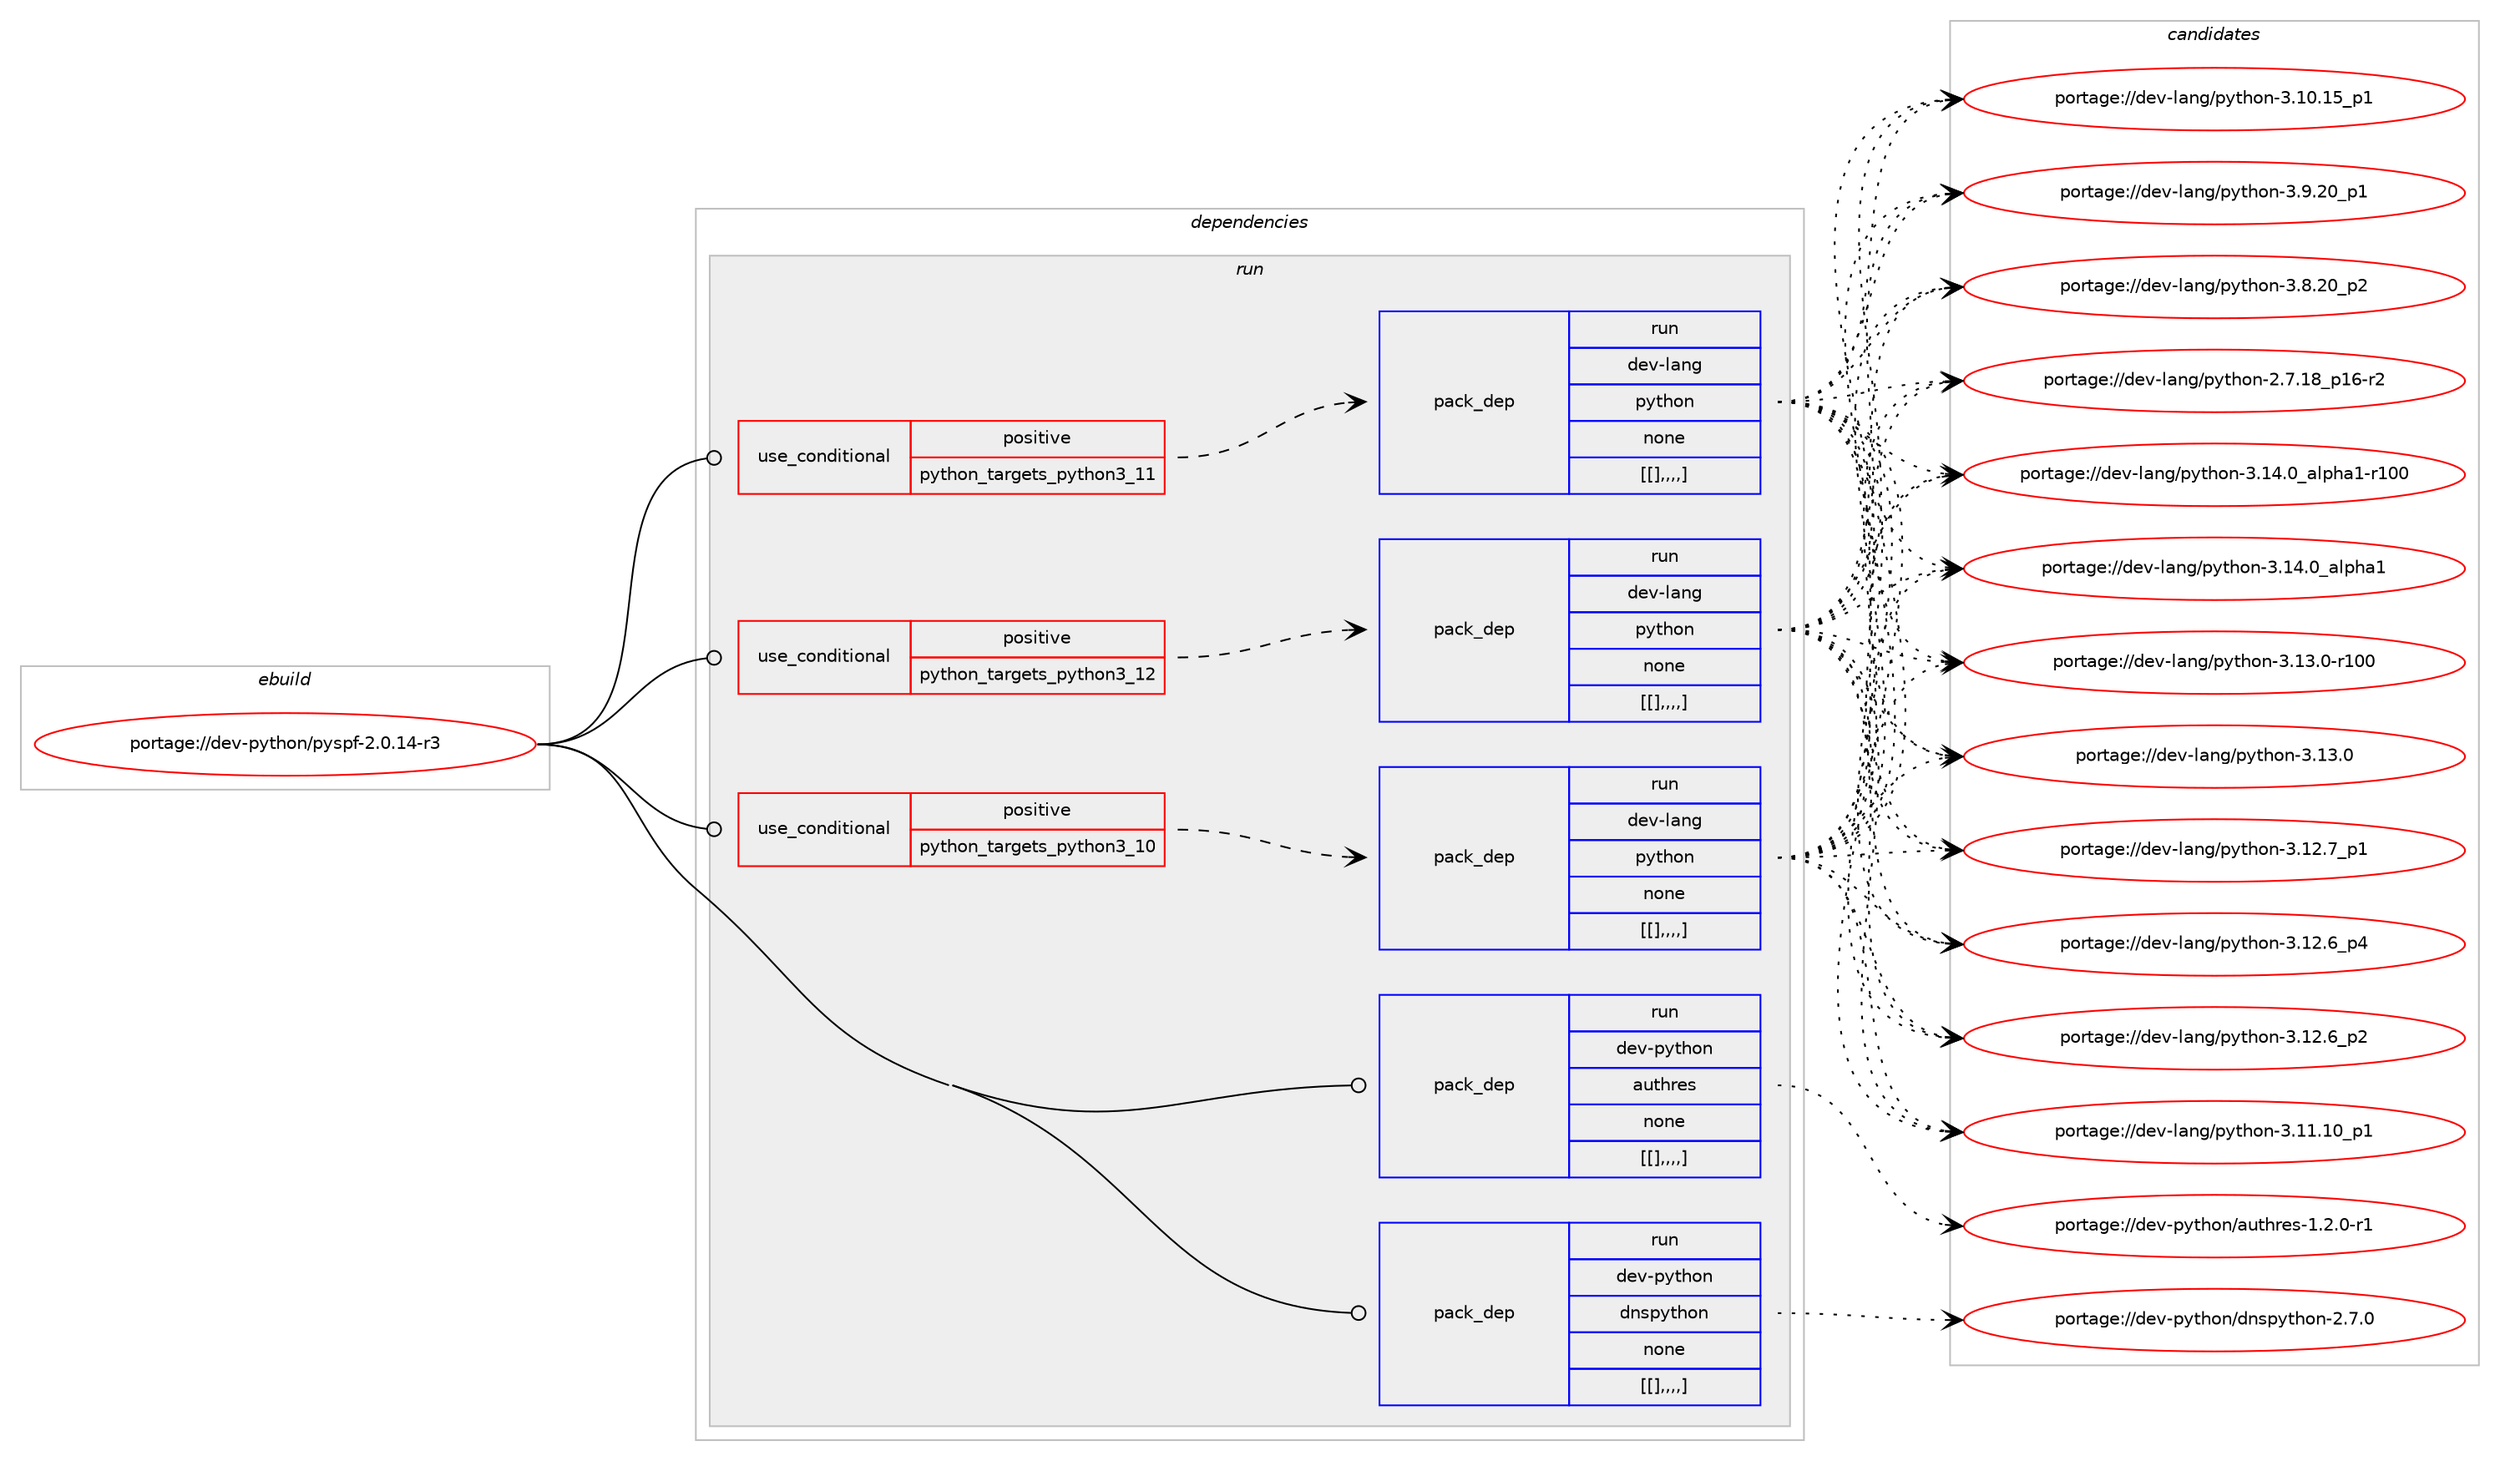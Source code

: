 digraph prolog {

# *************
# Graph options
# *************

newrank=true;
concentrate=true;
compound=true;
graph [rankdir=LR,fontname=Helvetica,fontsize=10,ranksep=1.5];#, ranksep=2.5, nodesep=0.2];
edge  [arrowhead=vee];
node  [fontname=Helvetica,fontsize=10];

# **********
# The ebuild
# **********

subgraph cluster_leftcol {
color=gray;
label=<<i>ebuild</i>>;
id [label="portage://dev-python/pyspf-2.0.14-r3", color=red, width=4, href="../dev-python/pyspf-2.0.14-r3.svg"];
}

# ****************
# The dependencies
# ****************

subgraph cluster_midcol {
color=gray;
label=<<i>dependencies</i>>;
subgraph cluster_compile {
fillcolor="#eeeeee";
style=filled;
label=<<i>compile</i>>;
}
subgraph cluster_compileandrun {
fillcolor="#eeeeee";
style=filled;
label=<<i>compile and run</i>>;
}
subgraph cluster_run {
fillcolor="#eeeeee";
style=filled;
label=<<i>run</i>>;
subgraph cond40282 {
dependency164973 [label=<<TABLE BORDER="0" CELLBORDER="1" CELLSPACING="0" CELLPADDING="4"><TR><TD ROWSPAN="3" CELLPADDING="10">use_conditional</TD></TR><TR><TD>positive</TD></TR><TR><TD>python_targets_python3_10</TD></TR></TABLE>>, shape=none, color=red];
subgraph pack123430 {
dependency165175 [label=<<TABLE BORDER="0" CELLBORDER="1" CELLSPACING="0" CELLPADDING="4" WIDTH="220"><TR><TD ROWSPAN="6" CELLPADDING="30">pack_dep</TD></TR><TR><TD WIDTH="110">run</TD></TR><TR><TD>dev-lang</TD></TR><TR><TD>python</TD></TR><TR><TD>none</TD></TR><TR><TD>[[],,,,]</TD></TR></TABLE>>, shape=none, color=blue];
}
dependency164973:e -> dependency165175:w [weight=20,style="dashed",arrowhead="vee"];
}
id:e -> dependency164973:w [weight=20,style="solid",arrowhead="odot"];
subgraph cond40383 {
dependency165317 [label=<<TABLE BORDER="0" CELLBORDER="1" CELLSPACING="0" CELLPADDING="4"><TR><TD ROWSPAN="3" CELLPADDING="10">use_conditional</TD></TR><TR><TD>positive</TD></TR><TR><TD>python_targets_python3_11</TD></TR></TABLE>>, shape=none, color=red];
subgraph pack123580 {
dependency165357 [label=<<TABLE BORDER="0" CELLBORDER="1" CELLSPACING="0" CELLPADDING="4" WIDTH="220"><TR><TD ROWSPAN="6" CELLPADDING="30">pack_dep</TD></TR><TR><TD WIDTH="110">run</TD></TR><TR><TD>dev-lang</TD></TR><TR><TD>python</TD></TR><TR><TD>none</TD></TR><TR><TD>[[],,,,]</TD></TR></TABLE>>, shape=none, color=blue];
}
dependency165317:e -> dependency165357:w [weight=20,style="dashed",arrowhead="vee"];
}
id:e -> dependency165317:w [weight=20,style="solid",arrowhead="odot"];
subgraph cond40434 {
dependency165364 [label=<<TABLE BORDER="0" CELLBORDER="1" CELLSPACING="0" CELLPADDING="4"><TR><TD ROWSPAN="3" CELLPADDING="10">use_conditional</TD></TR><TR><TD>positive</TD></TR><TR><TD>python_targets_python3_12</TD></TR></TABLE>>, shape=none, color=red];
subgraph pack123603 {
dependency165428 [label=<<TABLE BORDER="0" CELLBORDER="1" CELLSPACING="0" CELLPADDING="4" WIDTH="220"><TR><TD ROWSPAN="6" CELLPADDING="30">pack_dep</TD></TR><TR><TD WIDTH="110">run</TD></TR><TR><TD>dev-lang</TD></TR><TR><TD>python</TD></TR><TR><TD>none</TD></TR><TR><TD>[[],,,,]</TD></TR></TABLE>>, shape=none, color=blue];
}
dependency165364:e -> dependency165428:w [weight=20,style="dashed",arrowhead="vee"];
}
id:e -> dependency165364:w [weight=20,style="solid",arrowhead="odot"];
subgraph pack123649 {
dependency165446 [label=<<TABLE BORDER="0" CELLBORDER="1" CELLSPACING="0" CELLPADDING="4" WIDTH="220"><TR><TD ROWSPAN="6" CELLPADDING="30">pack_dep</TD></TR><TR><TD WIDTH="110">run</TD></TR><TR><TD>dev-python</TD></TR><TR><TD>authres</TD></TR><TR><TD>none</TD></TR><TR><TD>[[],,,,]</TD></TR></TABLE>>, shape=none, color=blue];
}
id:e -> dependency165446:w [weight=20,style="solid",arrowhead="odot"];
subgraph pack123650 {
dependency165486 [label=<<TABLE BORDER="0" CELLBORDER="1" CELLSPACING="0" CELLPADDING="4" WIDTH="220"><TR><TD ROWSPAN="6" CELLPADDING="30">pack_dep</TD></TR><TR><TD WIDTH="110">run</TD></TR><TR><TD>dev-python</TD></TR><TR><TD>dnspython</TD></TR><TR><TD>none</TD></TR><TR><TD>[[],,,,]</TD></TR></TABLE>>, shape=none, color=blue];
}
id:e -> dependency165486:w [weight=20,style="solid",arrowhead="odot"];
}
}

# **************
# The candidates
# **************

subgraph cluster_choices {
rank=same;
color=gray;
label=<<i>candidates</i>>;

subgraph choice123426 {
color=black;
nodesep=1;
choice100101118451089711010347112121116104111110455146495246489597108112104974945114494848 [label="portage://dev-lang/python-3.14.0_alpha1-r100", color=red, width=4,href="../dev-lang/python-3.14.0_alpha1-r100.svg"];
choice1001011184510897110103471121211161041111104551464952464895971081121049749 [label="portage://dev-lang/python-3.14.0_alpha1", color=red, width=4,href="../dev-lang/python-3.14.0_alpha1.svg"];
choice1001011184510897110103471121211161041111104551464951464845114494848 [label="portage://dev-lang/python-3.13.0-r100", color=red, width=4,href="../dev-lang/python-3.13.0-r100.svg"];
choice10010111845108971101034711212111610411111045514649514648 [label="portage://dev-lang/python-3.13.0", color=red, width=4,href="../dev-lang/python-3.13.0.svg"];
choice100101118451089711010347112121116104111110455146495046559511249 [label="portage://dev-lang/python-3.12.7_p1", color=red, width=4,href="../dev-lang/python-3.12.7_p1.svg"];
choice100101118451089711010347112121116104111110455146495046549511252 [label="portage://dev-lang/python-3.12.6_p4", color=red, width=4,href="../dev-lang/python-3.12.6_p4.svg"];
choice100101118451089711010347112121116104111110455146495046549511250 [label="portage://dev-lang/python-3.12.6_p2", color=red, width=4,href="../dev-lang/python-3.12.6_p2.svg"];
choice10010111845108971101034711212111610411111045514649494649489511249 [label="portage://dev-lang/python-3.11.10_p1", color=red, width=4,href="../dev-lang/python-3.11.10_p1.svg"];
choice10010111845108971101034711212111610411111045514649484649539511249 [label="portage://dev-lang/python-3.10.15_p1", color=red, width=4,href="../dev-lang/python-3.10.15_p1.svg"];
choice100101118451089711010347112121116104111110455146574650489511249 [label="portage://dev-lang/python-3.9.20_p1", color=red, width=4,href="../dev-lang/python-3.9.20_p1.svg"];
choice100101118451089711010347112121116104111110455146564650489511250 [label="portage://dev-lang/python-3.8.20_p2", color=red, width=4,href="../dev-lang/python-3.8.20_p2.svg"];
choice100101118451089711010347112121116104111110455046554649569511249544511450 [label="portage://dev-lang/python-2.7.18_p16-r2", color=red, width=4,href="../dev-lang/python-2.7.18_p16-r2.svg"];
dependency165175:e -> choice100101118451089711010347112121116104111110455146495246489597108112104974945114494848:w [style=dotted,weight="100"];
dependency165175:e -> choice1001011184510897110103471121211161041111104551464952464895971081121049749:w [style=dotted,weight="100"];
dependency165175:e -> choice1001011184510897110103471121211161041111104551464951464845114494848:w [style=dotted,weight="100"];
dependency165175:e -> choice10010111845108971101034711212111610411111045514649514648:w [style=dotted,weight="100"];
dependency165175:e -> choice100101118451089711010347112121116104111110455146495046559511249:w [style=dotted,weight="100"];
dependency165175:e -> choice100101118451089711010347112121116104111110455146495046549511252:w [style=dotted,weight="100"];
dependency165175:e -> choice100101118451089711010347112121116104111110455146495046549511250:w [style=dotted,weight="100"];
dependency165175:e -> choice10010111845108971101034711212111610411111045514649494649489511249:w [style=dotted,weight="100"];
dependency165175:e -> choice10010111845108971101034711212111610411111045514649484649539511249:w [style=dotted,weight="100"];
dependency165175:e -> choice100101118451089711010347112121116104111110455146574650489511249:w [style=dotted,weight="100"];
dependency165175:e -> choice100101118451089711010347112121116104111110455146564650489511250:w [style=dotted,weight="100"];
dependency165175:e -> choice100101118451089711010347112121116104111110455046554649569511249544511450:w [style=dotted,weight="100"];
}
subgraph choice123440 {
color=black;
nodesep=1;
choice100101118451089711010347112121116104111110455146495246489597108112104974945114494848 [label="portage://dev-lang/python-3.14.0_alpha1-r100", color=red, width=4,href="../dev-lang/python-3.14.0_alpha1-r100.svg"];
choice1001011184510897110103471121211161041111104551464952464895971081121049749 [label="portage://dev-lang/python-3.14.0_alpha1", color=red, width=4,href="../dev-lang/python-3.14.0_alpha1.svg"];
choice1001011184510897110103471121211161041111104551464951464845114494848 [label="portage://dev-lang/python-3.13.0-r100", color=red, width=4,href="../dev-lang/python-3.13.0-r100.svg"];
choice10010111845108971101034711212111610411111045514649514648 [label="portage://dev-lang/python-3.13.0", color=red, width=4,href="../dev-lang/python-3.13.0.svg"];
choice100101118451089711010347112121116104111110455146495046559511249 [label="portage://dev-lang/python-3.12.7_p1", color=red, width=4,href="../dev-lang/python-3.12.7_p1.svg"];
choice100101118451089711010347112121116104111110455146495046549511252 [label="portage://dev-lang/python-3.12.6_p4", color=red, width=4,href="../dev-lang/python-3.12.6_p4.svg"];
choice100101118451089711010347112121116104111110455146495046549511250 [label="portage://dev-lang/python-3.12.6_p2", color=red, width=4,href="../dev-lang/python-3.12.6_p2.svg"];
choice10010111845108971101034711212111610411111045514649494649489511249 [label="portage://dev-lang/python-3.11.10_p1", color=red, width=4,href="../dev-lang/python-3.11.10_p1.svg"];
choice10010111845108971101034711212111610411111045514649484649539511249 [label="portage://dev-lang/python-3.10.15_p1", color=red, width=4,href="../dev-lang/python-3.10.15_p1.svg"];
choice100101118451089711010347112121116104111110455146574650489511249 [label="portage://dev-lang/python-3.9.20_p1", color=red, width=4,href="../dev-lang/python-3.9.20_p1.svg"];
choice100101118451089711010347112121116104111110455146564650489511250 [label="portage://dev-lang/python-3.8.20_p2", color=red, width=4,href="../dev-lang/python-3.8.20_p2.svg"];
choice100101118451089711010347112121116104111110455046554649569511249544511450 [label="portage://dev-lang/python-2.7.18_p16-r2", color=red, width=4,href="../dev-lang/python-2.7.18_p16-r2.svg"];
dependency165357:e -> choice100101118451089711010347112121116104111110455146495246489597108112104974945114494848:w [style=dotted,weight="100"];
dependency165357:e -> choice1001011184510897110103471121211161041111104551464952464895971081121049749:w [style=dotted,weight="100"];
dependency165357:e -> choice1001011184510897110103471121211161041111104551464951464845114494848:w [style=dotted,weight="100"];
dependency165357:e -> choice10010111845108971101034711212111610411111045514649514648:w [style=dotted,weight="100"];
dependency165357:e -> choice100101118451089711010347112121116104111110455146495046559511249:w [style=dotted,weight="100"];
dependency165357:e -> choice100101118451089711010347112121116104111110455146495046549511252:w [style=dotted,weight="100"];
dependency165357:e -> choice100101118451089711010347112121116104111110455146495046549511250:w [style=dotted,weight="100"];
dependency165357:e -> choice10010111845108971101034711212111610411111045514649494649489511249:w [style=dotted,weight="100"];
dependency165357:e -> choice10010111845108971101034711212111610411111045514649484649539511249:w [style=dotted,weight="100"];
dependency165357:e -> choice100101118451089711010347112121116104111110455146574650489511249:w [style=dotted,weight="100"];
dependency165357:e -> choice100101118451089711010347112121116104111110455146564650489511250:w [style=dotted,weight="100"];
dependency165357:e -> choice100101118451089711010347112121116104111110455046554649569511249544511450:w [style=dotted,weight="100"];
}
subgraph choice123445 {
color=black;
nodesep=1;
choice100101118451089711010347112121116104111110455146495246489597108112104974945114494848 [label="portage://dev-lang/python-3.14.0_alpha1-r100", color=red, width=4,href="../dev-lang/python-3.14.0_alpha1-r100.svg"];
choice1001011184510897110103471121211161041111104551464952464895971081121049749 [label="portage://dev-lang/python-3.14.0_alpha1", color=red, width=4,href="../dev-lang/python-3.14.0_alpha1.svg"];
choice1001011184510897110103471121211161041111104551464951464845114494848 [label="portage://dev-lang/python-3.13.0-r100", color=red, width=4,href="../dev-lang/python-3.13.0-r100.svg"];
choice10010111845108971101034711212111610411111045514649514648 [label="portage://dev-lang/python-3.13.0", color=red, width=4,href="../dev-lang/python-3.13.0.svg"];
choice100101118451089711010347112121116104111110455146495046559511249 [label="portage://dev-lang/python-3.12.7_p1", color=red, width=4,href="../dev-lang/python-3.12.7_p1.svg"];
choice100101118451089711010347112121116104111110455146495046549511252 [label="portage://dev-lang/python-3.12.6_p4", color=red, width=4,href="../dev-lang/python-3.12.6_p4.svg"];
choice100101118451089711010347112121116104111110455146495046549511250 [label="portage://dev-lang/python-3.12.6_p2", color=red, width=4,href="../dev-lang/python-3.12.6_p2.svg"];
choice10010111845108971101034711212111610411111045514649494649489511249 [label="portage://dev-lang/python-3.11.10_p1", color=red, width=4,href="../dev-lang/python-3.11.10_p1.svg"];
choice10010111845108971101034711212111610411111045514649484649539511249 [label="portage://dev-lang/python-3.10.15_p1", color=red, width=4,href="../dev-lang/python-3.10.15_p1.svg"];
choice100101118451089711010347112121116104111110455146574650489511249 [label="portage://dev-lang/python-3.9.20_p1", color=red, width=4,href="../dev-lang/python-3.9.20_p1.svg"];
choice100101118451089711010347112121116104111110455146564650489511250 [label="portage://dev-lang/python-3.8.20_p2", color=red, width=4,href="../dev-lang/python-3.8.20_p2.svg"];
choice100101118451089711010347112121116104111110455046554649569511249544511450 [label="portage://dev-lang/python-2.7.18_p16-r2", color=red, width=4,href="../dev-lang/python-2.7.18_p16-r2.svg"];
dependency165428:e -> choice100101118451089711010347112121116104111110455146495246489597108112104974945114494848:w [style=dotted,weight="100"];
dependency165428:e -> choice1001011184510897110103471121211161041111104551464952464895971081121049749:w [style=dotted,weight="100"];
dependency165428:e -> choice1001011184510897110103471121211161041111104551464951464845114494848:w [style=dotted,weight="100"];
dependency165428:e -> choice10010111845108971101034711212111610411111045514649514648:w [style=dotted,weight="100"];
dependency165428:e -> choice100101118451089711010347112121116104111110455146495046559511249:w [style=dotted,weight="100"];
dependency165428:e -> choice100101118451089711010347112121116104111110455146495046549511252:w [style=dotted,weight="100"];
dependency165428:e -> choice100101118451089711010347112121116104111110455146495046549511250:w [style=dotted,weight="100"];
dependency165428:e -> choice10010111845108971101034711212111610411111045514649494649489511249:w [style=dotted,weight="100"];
dependency165428:e -> choice10010111845108971101034711212111610411111045514649484649539511249:w [style=dotted,weight="100"];
dependency165428:e -> choice100101118451089711010347112121116104111110455146574650489511249:w [style=dotted,weight="100"];
dependency165428:e -> choice100101118451089711010347112121116104111110455146564650489511250:w [style=dotted,weight="100"];
dependency165428:e -> choice100101118451089711010347112121116104111110455046554649569511249544511450:w [style=dotted,weight="100"];
}
subgraph choice123456 {
color=black;
nodesep=1;
choice1001011184511212111610411111047971171161041141011154549465046484511449 [label="portage://dev-python/authres-1.2.0-r1", color=red, width=4,href="../dev-python/authres-1.2.0-r1.svg"];
dependency165446:e -> choice1001011184511212111610411111047971171161041141011154549465046484511449:w [style=dotted,weight="100"];
}
subgraph choice123466 {
color=black;
nodesep=1;
choice1001011184511212111610411111047100110115112121116104111110455046554648 [label="portage://dev-python/dnspython-2.7.0", color=red, width=4,href="../dev-python/dnspython-2.7.0.svg"];
dependency165486:e -> choice1001011184511212111610411111047100110115112121116104111110455046554648:w [style=dotted,weight="100"];
}
}

}
